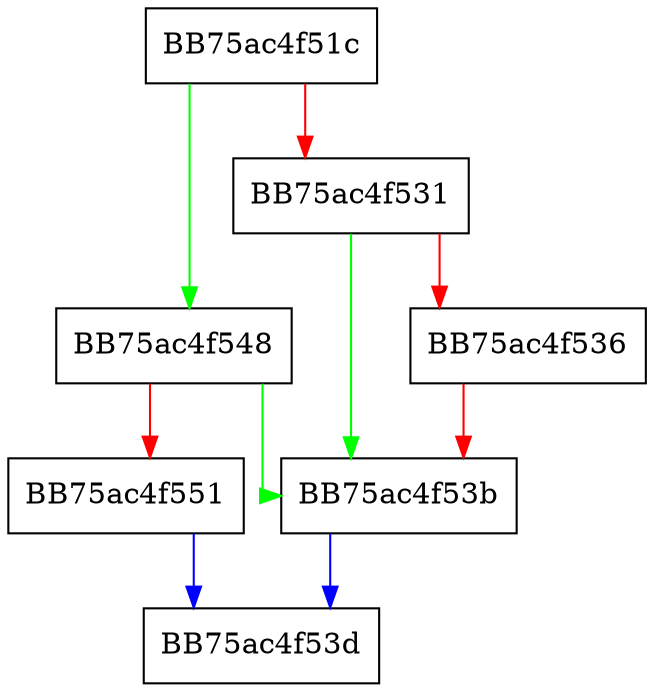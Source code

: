 digraph CompareStringWithBuffer {
  node [shape="box"];
  graph [splines=ortho];
  BB75ac4f51c -> BB75ac4f548 [color="green"];
  BB75ac4f51c -> BB75ac4f531 [color="red"];
  BB75ac4f531 -> BB75ac4f53b [color="green"];
  BB75ac4f531 -> BB75ac4f536 [color="red"];
  BB75ac4f536 -> BB75ac4f53b [color="red"];
  BB75ac4f53b -> BB75ac4f53d [color="blue"];
  BB75ac4f548 -> BB75ac4f53b [color="green"];
  BB75ac4f548 -> BB75ac4f551 [color="red"];
  BB75ac4f551 -> BB75ac4f53d [color="blue"];
}